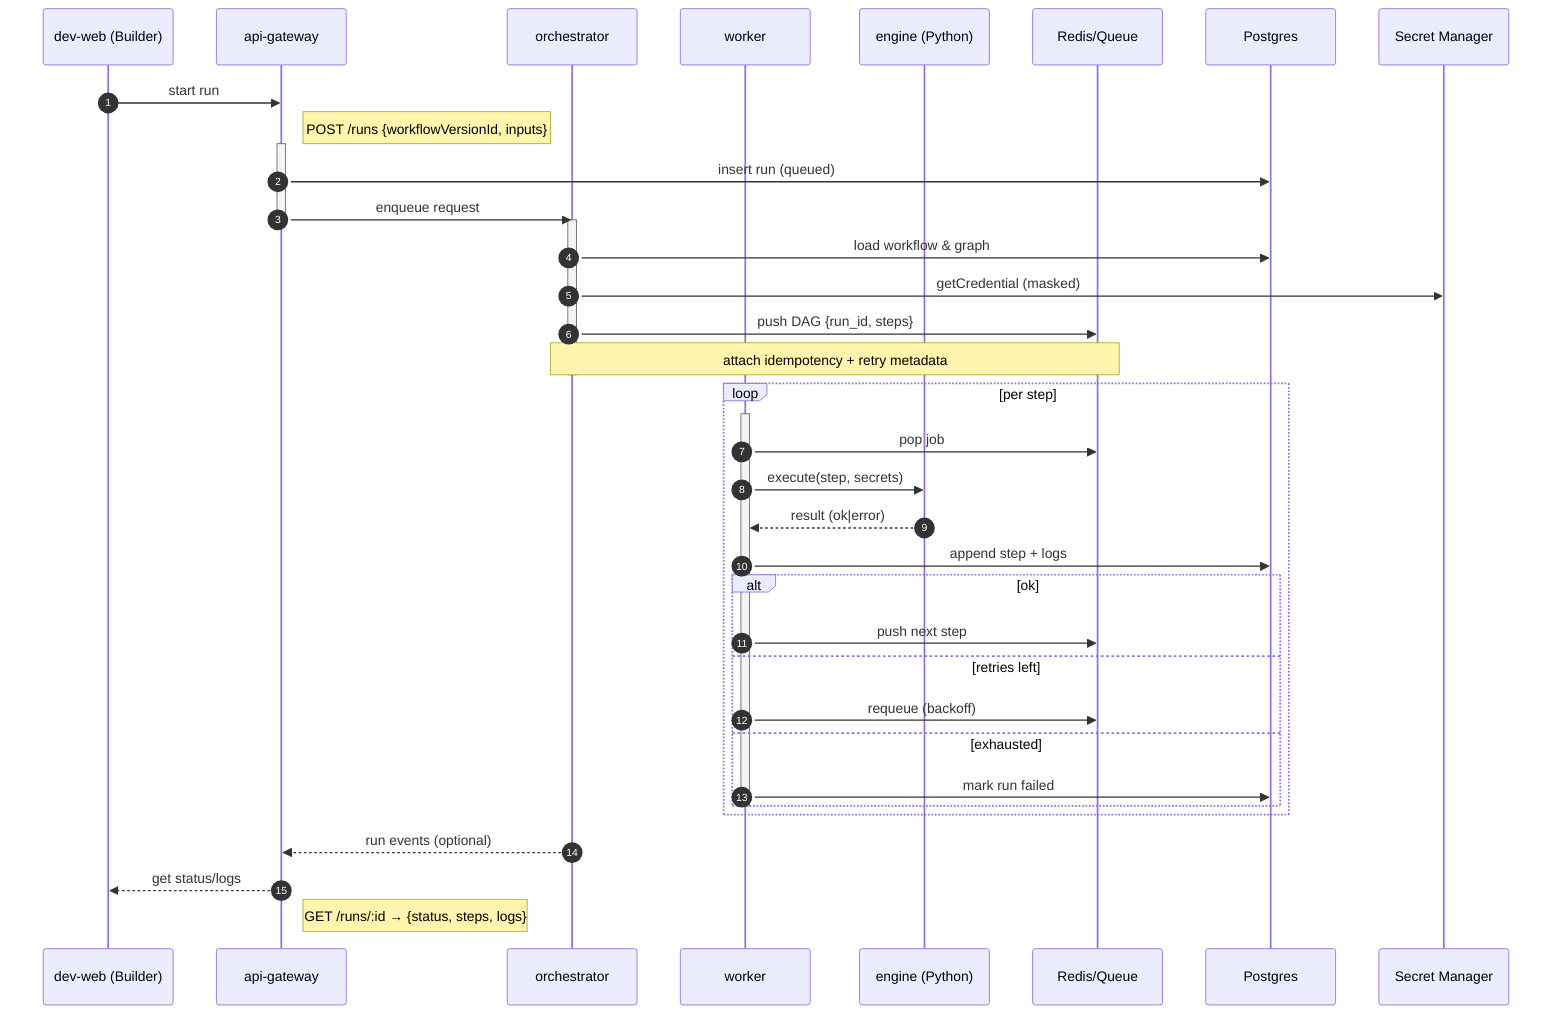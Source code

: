 sequenceDiagram
  %% compact, v9-friendly
  autonumber
  participant UI as dev-web (Builder)
  participant API as api-gateway
  participant OR as orchestrator
  participant WK as worker
  participant EN as engine (Python)
  participant Q as Redis/Queue
  participant DB as Postgres
  participant SM as Secret Manager

  %% Run creation
  UI->>API: start run
  Note right of API: POST /runs {workflowVersionId, inputs}
  activate API
  API->>DB: insert run (queued)
  API->>OR: enqueue request
  deactivate API

  %% Plan/dispatch
  activate OR
  OR->>DB: load workflow & graph
  OR->>SM: getCredential (masked)
  OR->>Q: push DAG {run_id, steps}
  Note over OR,Q: attach idempotency + retry metadata
  deactivate OR

  %% Execute step(s)
  loop per step
    activate WK
    WK->>Q: pop job
    WK->>EN: execute(step, secrets)
    EN-->>WK: result (ok|error)
    WK->>DB: append step + logs

    alt ok
      WK->>Q: push next step
    else retries left
      WK->>Q: requeue (backoff)
    else exhausted
      WK->>DB: mark run failed
    end
    deactivate WK
  end

  %% Status streaming & readback
  OR-->>API: run events (optional)
  API-->>UI: get status/logs
  Note right of API: GET /runs/:id → {status, steps, logs}
